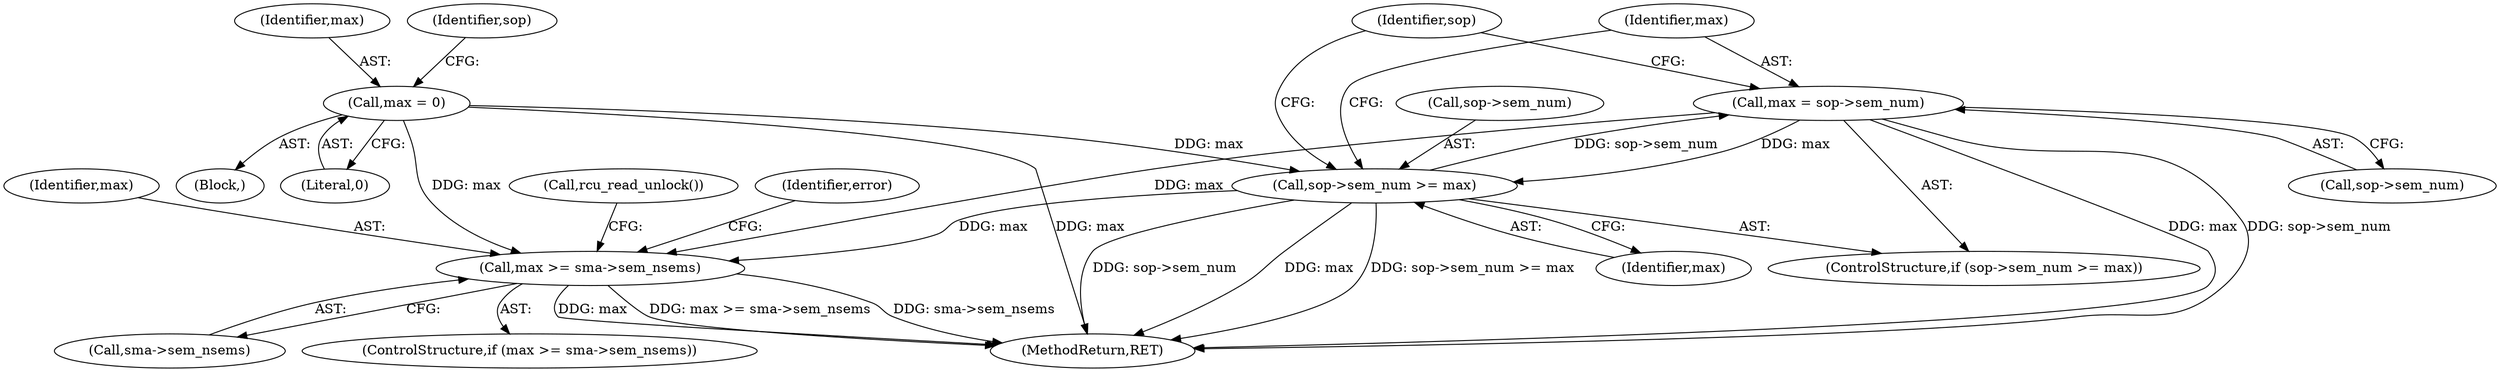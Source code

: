 digraph "0_linux_6062a8dc0517bce23e3c2f7d2fea5e22411269a3_0@pointer" {
"1000350" [label="(Call,max >= sma->sem_nsems)"];
"1000281" [label="(Call,max = sop->sem_num)"];
"1000276" [label="(Call,sop->sem_num >= max)"];
"1000260" [label="(Call,max = 0)"];
"1000281" [label="(Call,max = sop->sem_num)"];
"1000283" [label="(Call,sop->sem_num)"];
"1000350" [label="(Call,max >= sma->sem_nsems)"];
"1000289" [label="(Identifier,sop)"];
"1000119" [label="(Block,)"];
"1000359" [label="(Identifier,error)"];
"1000275" [label="(ControlStructure,if (sop->sem_num >= max))"];
"1000280" [label="(Identifier,max)"];
"1000351" [label="(Identifier,max)"];
"1000356" [label="(Call,rcu_read_unlock())"];
"1000634" [label="(MethodReturn,RET)"];
"1000261" [label="(Identifier,max)"];
"1000265" [label="(Identifier,sop)"];
"1000260" [label="(Call,max = 0)"];
"1000352" [label="(Call,sma->sem_nsems)"];
"1000277" [label="(Call,sop->sem_num)"];
"1000282" [label="(Identifier,max)"];
"1000276" [label="(Call,sop->sem_num >= max)"];
"1000262" [label="(Literal,0)"];
"1000349" [label="(ControlStructure,if (max >= sma->sem_nsems))"];
"1000350" -> "1000349"  [label="AST: "];
"1000350" -> "1000352"  [label="CFG: "];
"1000351" -> "1000350"  [label="AST: "];
"1000352" -> "1000350"  [label="AST: "];
"1000356" -> "1000350"  [label="CFG: "];
"1000359" -> "1000350"  [label="CFG: "];
"1000350" -> "1000634"  [label="DDG: max"];
"1000350" -> "1000634"  [label="DDG: max >= sma->sem_nsems"];
"1000350" -> "1000634"  [label="DDG: sma->sem_nsems"];
"1000281" -> "1000350"  [label="DDG: max"];
"1000276" -> "1000350"  [label="DDG: max"];
"1000260" -> "1000350"  [label="DDG: max"];
"1000281" -> "1000275"  [label="AST: "];
"1000281" -> "1000283"  [label="CFG: "];
"1000282" -> "1000281"  [label="AST: "];
"1000283" -> "1000281"  [label="AST: "];
"1000289" -> "1000281"  [label="CFG: "];
"1000281" -> "1000634"  [label="DDG: max"];
"1000281" -> "1000634"  [label="DDG: sop->sem_num"];
"1000281" -> "1000276"  [label="DDG: max"];
"1000276" -> "1000281"  [label="DDG: sop->sem_num"];
"1000276" -> "1000275"  [label="AST: "];
"1000276" -> "1000280"  [label="CFG: "];
"1000277" -> "1000276"  [label="AST: "];
"1000280" -> "1000276"  [label="AST: "];
"1000282" -> "1000276"  [label="CFG: "];
"1000289" -> "1000276"  [label="CFG: "];
"1000276" -> "1000634"  [label="DDG: max"];
"1000276" -> "1000634"  [label="DDG: sop->sem_num >= max"];
"1000276" -> "1000634"  [label="DDG: sop->sem_num"];
"1000260" -> "1000276"  [label="DDG: max"];
"1000260" -> "1000119"  [label="AST: "];
"1000260" -> "1000262"  [label="CFG: "];
"1000261" -> "1000260"  [label="AST: "];
"1000262" -> "1000260"  [label="AST: "];
"1000265" -> "1000260"  [label="CFG: "];
"1000260" -> "1000634"  [label="DDG: max"];
}
